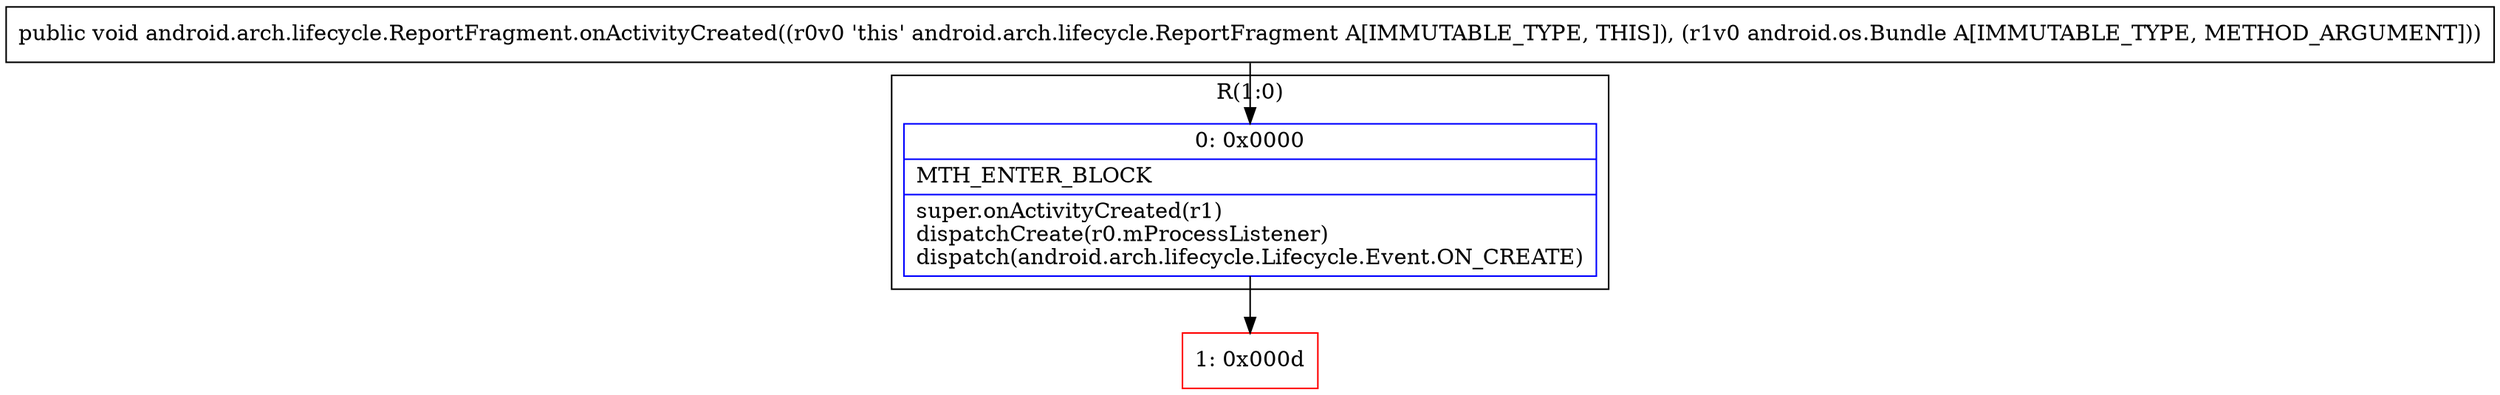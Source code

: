 digraph "CFG forandroid.arch.lifecycle.ReportFragment.onActivityCreated(Landroid\/os\/Bundle;)V" {
subgraph cluster_Region_1701783360 {
label = "R(1:0)";
node [shape=record,color=blue];
Node_0 [shape=record,label="{0\:\ 0x0000|MTH_ENTER_BLOCK\l|super.onActivityCreated(r1)\ldispatchCreate(r0.mProcessListener)\ldispatch(android.arch.lifecycle.Lifecycle.Event.ON_CREATE)\l}"];
}
Node_1 [shape=record,color=red,label="{1\:\ 0x000d}"];
MethodNode[shape=record,label="{public void android.arch.lifecycle.ReportFragment.onActivityCreated((r0v0 'this' android.arch.lifecycle.ReportFragment A[IMMUTABLE_TYPE, THIS]), (r1v0 android.os.Bundle A[IMMUTABLE_TYPE, METHOD_ARGUMENT])) }"];
MethodNode -> Node_0;
Node_0 -> Node_1;
}

